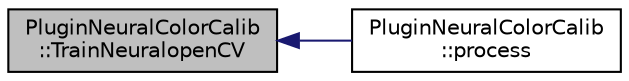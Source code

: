 digraph "PluginNeuralColorCalib::TrainNeuralopenCV"
{
 // INTERACTIVE_SVG=YES
  edge [fontname="Helvetica",fontsize="10",labelfontname="Helvetica",labelfontsize="10"];
  node [fontname="Helvetica",fontsize="10",shape=record];
  rankdir="LR";
  Node1 [label="PluginNeuralColorCalib\l::TrainNeuralopenCV",height=0.2,width=0.4,color="black", fillcolor="grey75", style="filled", fontcolor="black"];
  Node1 -> Node2 [dir="back",color="midnightblue",fontsize="10",style="solid",fontname="Helvetica"];
  Node2 [label="PluginNeuralColorCalib\l::process",height=0.2,width=0.4,color="black", fillcolor="white", style="filled",URL="$d3/d7c/class_plugin_neural_color_calib.html#abe1ff40a019895ddb8b4a11b04d4fe99"];
}
